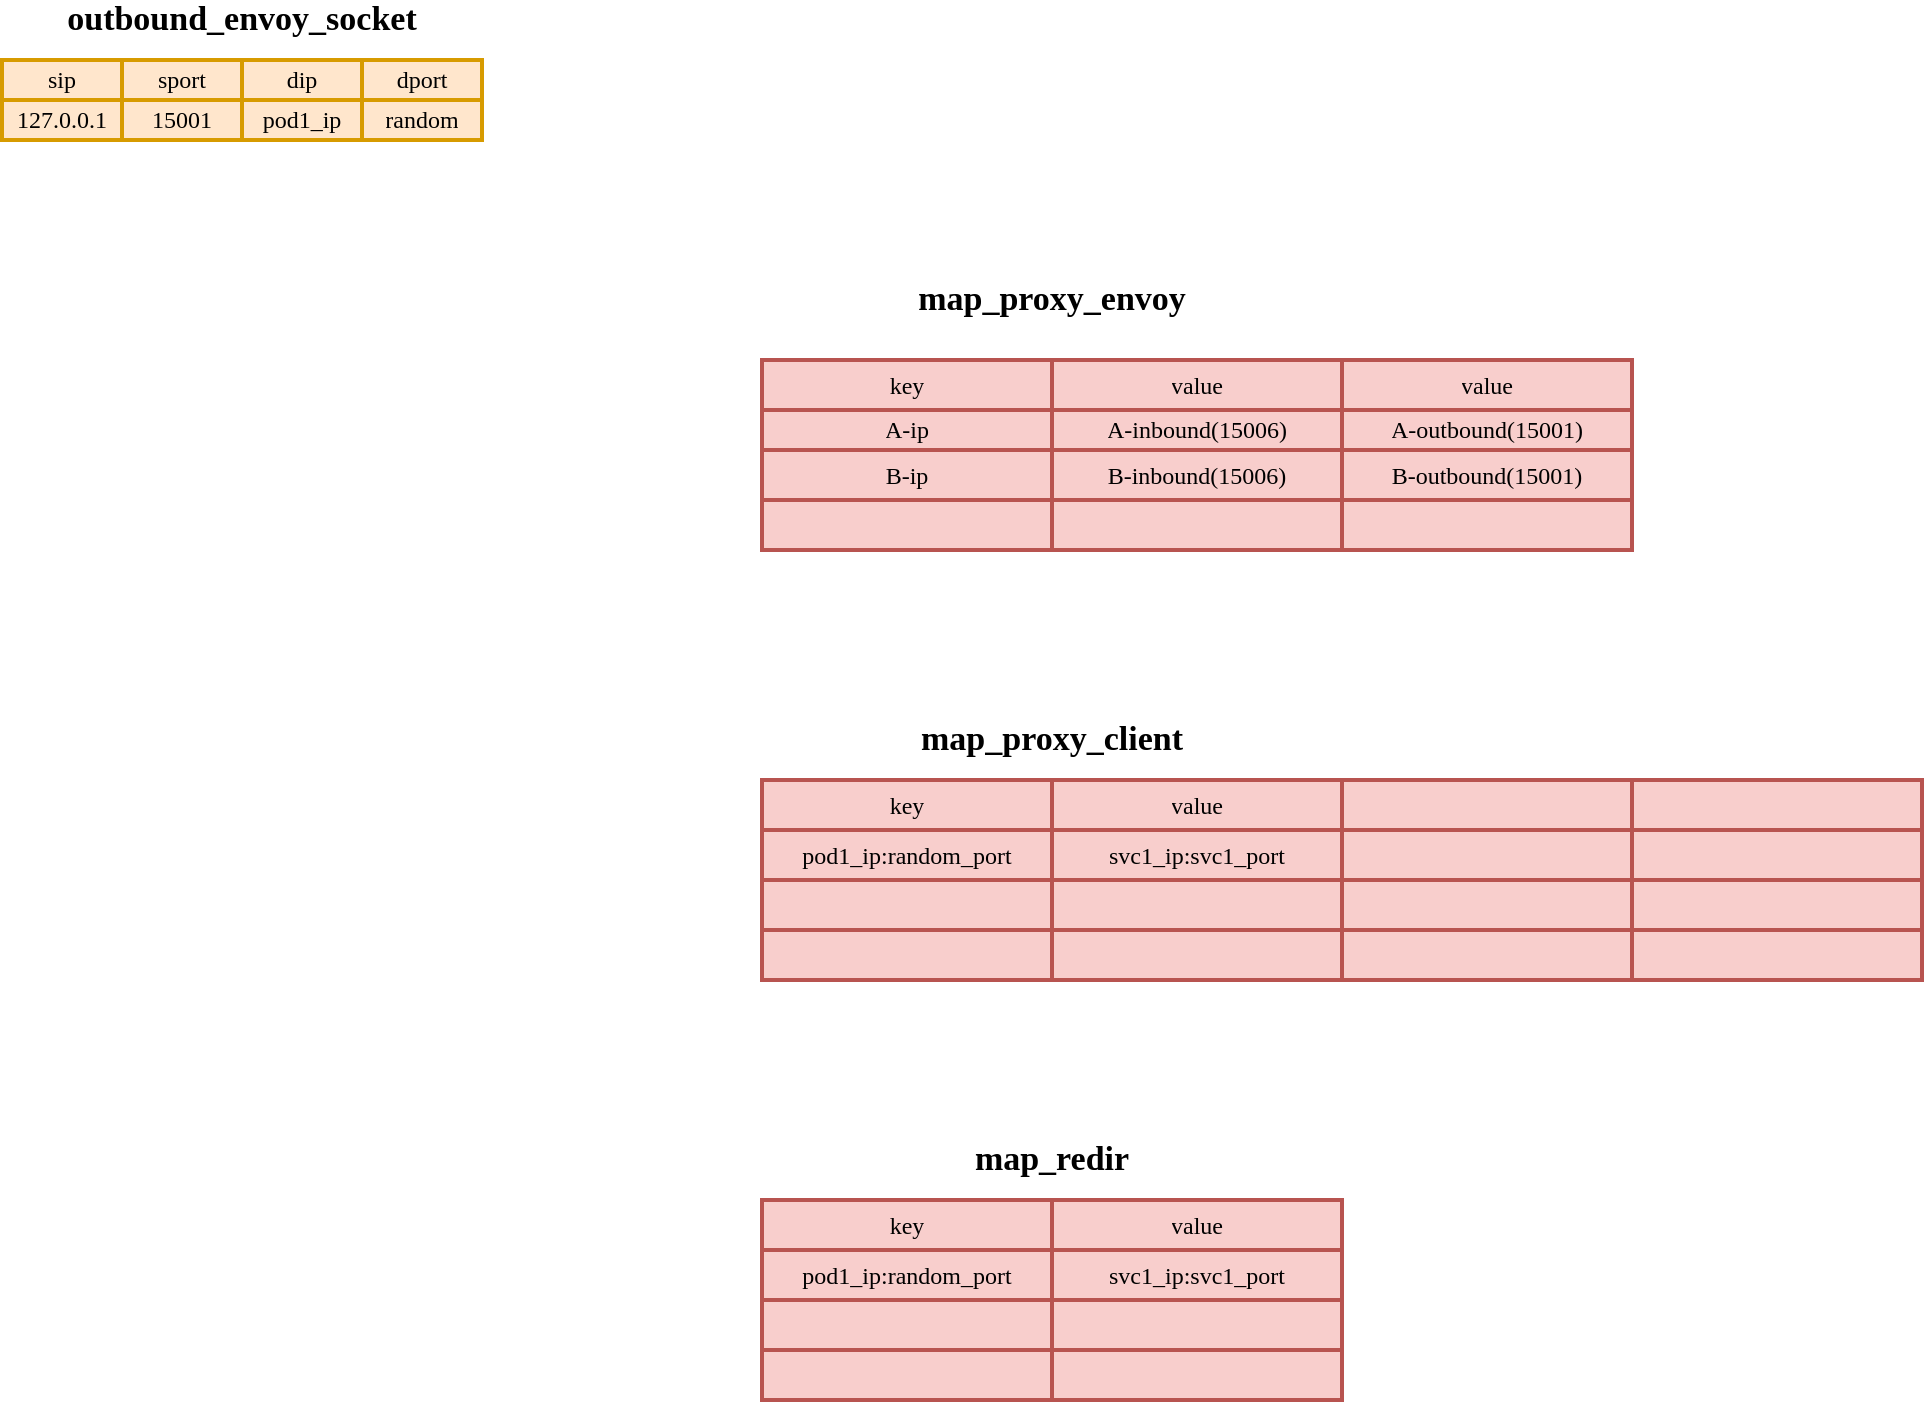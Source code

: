 <mxfile version="14.4.3" type="github">
  <diagram id="oyIVsEGwSwmbp5taU-v1" name="Page-1">
    <mxGraphModel dx="1831" dy="1652" grid="1" gridSize="10" guides="1" tooltips="1" connect="1" arrows="1" fold="1" page="1" pageScale="1" pageWidth="850" pageHeight="1100" math="0" shadow="0">
      <root>
        <mxCell id="0" />
        <mxCell id="1" parent="0" />
        <mxCell id="3p21QEx-onqppgCtMkCT-1" value="" style="shape=table;html=1;whiteSpace=wrap;startSize=0;container=1;collapsible=0;childLayout=tableLayout;fillColor=#f8cecc;strokeColor=#b85450;strokeWidth=2;fontFamily=Comic Sans MS;fontStyle=1" vertex="1" parent="1">
          <mxGeometry x="290" y="-490" width="435" height="95" as="geometry" />
        </mxCell>
        <mxCell id="3p21QEx-onqppgCtMkCT-2" value="" style="shape=partialRectangle;html=1;whiteSpace=wrap;collapsible=0;dropTarget=0;pointerEvents=0;fillColor=none;top=0;left=0;bottom=0;right=0;points=[[0,0.5],[1,0.5]];portConstraint=eastwest;fontFamily=Comic Sans MS;" vertex="1" parent="3p21QEx-onqppgCtMkCT-1">
          <mxGeometry width="435" height="25" as="geometry" />
        </mxCell>
        <mxCell id="3p21QEx-onqppgCtMkCT-3" value="key" style="shape=partialRectangle;html=1;whiteSpace=wrap;connectable=0;overflow=hidden;fillColor=none;top=0;left=0;bottom=0;right=0;fontFamily=Comic Sans MS;" vertex="1" parent="3p21QEx-onqppgCtMkCT-2">
          <mxGeometry width="145" height="25" as="geometry" />
        </mxCell>
        <mxCell id="3p21QEx-onqppgCtMkCT-4" value="value" style="shape=partialRectangle;html=1;whiteSpace=wrap;connectable=0;overflow=hidden;fillColor=none;top=0;left=0;bottom=0;right=0;fontFamily=Comic Sans MS;" vertex="1" parent="3p21QEx-onqppgCtMkCT-2">
          <mxGeometry x="145" width="145" height="25" as="geometry" />
        </mxCell>
        <mxCell id="3p21QEx-onqppgCtMkCT-69" value="value" style="shape=partialRectangle;html=1;whiteSpace=wrap;connectable=0;overflow=hidden;fillColor=none;top=0;left=0;bottom=0;right=0;fontFamily=Comic Sans MS;" vertex="1" parent="3p21QEx-onqppgCtMkCT-2">
          <mxGeometry x="290" width="145" height="25" as="geometry" />
        </mxCell>
        <mxCell id="3p21QEx-onqppgCtMkCT-5" value="" style="shape=partialRectangle;html=1;whiteSpace=wrap;collapsible=0;dropTarget=0;pointerEvents=0;fillColor=none;top=0;left=0;bottom=0;right=0;points=[[0,0.5],[1,0.5]];portConstraint=eastwest;fontFamily=Comic Sans MS;" vertex="1" parent="3p21QEx-onqppgCtMkCT-1">
          <mxGeometry y="25" width="435" height="20" as="geometry" />
        </mxCell>
        <mxCell id="3p21QEx-onqppgCtMkCT-6" value="A-ip" style="shape=partialRectangle;html=1;whiteSpace=wrap;connectable=0;overflow=hidden;fillColor=none;top=0;left=0;bottom=0;right=0;fontFamily=Comic Sans MS;" vertex="1" parent="3p21QEx-onqppgCtMkCT-5">
          <mxGeometry width="145" height="20" as="geometry" />
        </mxCell>
        <mxCell id="3p21QEx-onqppgCtMkCT-7" value="A-inbound(15006)" style="shape=partialRectangle;html=1;whiteSpace=wrap;connectable=0;overflow=hidden;fillColor=none;top=0;left=0;bottom=0;right=0;fontFamily=Comic Sans MS;" vertex="1" parent="3p21QEx-onqppgCtMkCT-5">
          <mxGeometry x="145" width="145" height="20" as="geometry" />
        </mxCell>
        <mxCell id="3p21QEx-onqppgCtMkCT-70" value="A-outbound(15001)" style="shape=partialRectangle;html=1;whiteSpace=wrap;connectable=0;overflow=hidden;fillColor=none;top=0;left=0;bottom=0;right=0;fontFamily=Comic Sans MS;" vertex="1" parent="3p21QEx-onqppgCtMkCT-5">
          <mxGeometry x="290" width="145" height="20" as="geometry" />
        </mxCell>
        <mxCell id="3p21QEx-onqppgCtMkCT-8" value="" style="shape=partialRectangle;html=1;whiteSpace=wrap;collapsible=0;dropTarget=0;pointerEvents=0;fillColor=none;top=0;left=0;bottom=0;right=0;points=[[0,0.5],[1,0.5]];portConstraint=eastwest;fontFamily=Comic Sans MS;" vertex="1" parent="3p21QEx-onqppgCtMkCT-1">
          <mxGeometry y="45" width="435" height="25" as="geometry" />
        </mxCell>
        <mxCell id="3p21QEx-onqppgCtMkCT-9" value="B-ip" style="shape=partialRectangle;html=1;whiteSpace=wrap;connectable=0;overflow=hidden;fillColor=none;top=0;left=0;bottom=0;right=0;fontFamily=Comic Sans MS;" vertex="1" parent="3p21QEx-onqppgCtMkCT-8">
          <mxGeometry width="145" height="25" as="geometry" />
        </mxCell>
        <mxCell id="3p21QEx-onqppgCtMkCT-10" value="B-inbound(15006)" style="shape=partialRectangle;html=1;whiteSpace=wrap;connectable=0;overflow=hidden;fillColor=none;top=0;left=0;bottom=0;right=0;fontFamily=Comic Sans MS;" vertex="1" parent="3p21QEx-onqppgCtMkCT-8">
          <mxGeometry x="145" width="145" height="25" as="geometry" />
        </mxCell>
        <mxCell id="3p21QEx-onqppgCtMkCT-71" value="B-outbound(15001)" style="shape=partialRectangle;html=1;whiteSpace=wrap;connectable=0;overflow=hidden;fillColor=none;top=0;left=0;bottom=0;right=0;fontFamily=Comic Sans MS;" vertex="1" parent="3p21QEx-onqppgCtMkCT-8">
          <mxGeometry x="290" width="145" height="25" as="geometry" />
        </mxCell>
        <mxCell id="3p21QEx-onqppgCtMkCT-11" value="" style="shape=partialRectangle;html=1;whiteSpace=wrap;collapsible=0;dropTarget=0;pointerEvents=0;fillColor=none;top=0;left=0;bottom=0;right=0;points=[[0,0.5],[1,0.5]];portConstraint=eastwest;fontFamily=Comic Sans MS;" vertex="1" parent="3p21QEx-onqppgCtMkCT-1">
          <mxGeometry y="70" width="435" height="25" as="geometry" />
        </mxCell>
        <mxCell id="3p21QEx-onqppgCtMkCT-12" value="" style="shape=partialRectangle;html=1;whiteSpace=wrap;connectable=0;overflow=hidden;fillColor=none;top=0;left=0;bottom=0;right=0;fontFamily=Comic Sans MS;" vertex="1" parent="3p21QEx-onqppgCtMkCT-11">
          <mxGeometry width="145" height="25" as="geometry" />
        </mxCell>
        <mxCell id="3p21QEx-onqppgCtMkCT-13" value="" style="shape=partialRectangle;html=1;whiteSpace=wrap;connectable=0;overflow=hidden;fillColor=none;top=0;left=0;bottom=0;right=0;fontFamily=Comic Sans MS;" vertex="1" parent="3p21QEx-onqppgCtMkCT-11">
          <mxGeometry x="145" width="145" height="25" as="geometry" />
        </mxCell>
        <mxCell id="3p21QEx-onqppgCtMkCT-72" style="shape=partialRectangle;html=1;whiteSpace=wrap;connectable=0;overflow=hidden;fillColor=none;top=0;left=0;bottom=0;right=0;fontFamily=Comic Sans MS;" vertex="1" parent="3p21QEx-onqppgCtMkCT-11">
          <mxGeometry x="290" width="145" height="25" as="geometry" />
        </mxCell>
        <mxCell id="3p21QEx-onqppgCtMkCT-14" value="map_proxy_envoy" style="text;html=1;strokeColor=none;fillColor=none;align=center;verticalAlign=middle;whiteSpace=wrap;rounded=0;shadow=0;sketch=1;fontFamily=Comic Sans MS;fontSize=17;fontStyle=1" vertex="1" parent="1">
          <mxGeometry x="341" y="-530" width="188" height="20" as="geometry" />
        </mxCell>
        <mxCell id="3p21QEx-onqppgCtMkCT-15" value="" style="shape=table;html=1;whiteSpace=wrap;startSize=0;container=1;collapsible=0;childLayout=tableLayout;shadow=0;fillColor=#ffe6cc;strokeColor=#d79b00;strokeWidth=2;rounded=0;sketch=0;fontFamily=Comic Sans MS;fontStyle=0" vertex="1" parent="1">
          <mxGeometry x="-90" y="-640" width="240" height="40" as="geometry" />
        </mxCell>
        <mxCell id="3p21QEx-onqppgCtMkCT-16" value="" style="shape=partialRectangle;html=1;whiteSpace=wrap;collapsible=0;dropTarget=0;pointerEvents=0;fillColor=none;top=0;left=0;bottom=0;right=0;points=[[0,0.5],[1,0.5]];portConstraint=eastwest;fontFamily=Comic Sans MS;" vertex="1" parent="3p21QEx-onqppgCtMkCT-15">
          <mxGeometry width="240" height="20" as="geometry" />
        </mxCell>
        <mxCell id="3p21QEx-onqppgCtMkCT-17" value="sip" style="shape=partialRectangle;html=1;whiteSpace=wrap;connectable=0;overflow=hidden;fillColor=none;top=0;left=0;bottom=0;right=0;fontFamily=Comic Sans MS;" vertex="1" parent="3p21QEx-onqppgCtMkCT-16">
          <mxGeometry width="60" height="20" as="geometry" />
        </mxCell>
        <mxCell id="3p21QEx-onqppgCtMkCT-18" value="sport" style="shape=partialRectangle;html=1;whiteSpace=wrap;connectable=0;overflow=hidden;fillColor=none;top=0;left=0;bottom=0;right=0;fontFamily=Comic Sans MS;" vertex="1" parent="3p21QEx-onqppgCtMkCT-16">
          <mxGeometry x="60" width="60" height="20" as="geometry" />
        </mxCell>
        <mxCell id="3p21QEx-onqppgCtMkCT-19" value="dip" style="shape=partialRectangle;html=1;whiteSpace=wrap;connectable=0;overflow=hidden;fillColor=none;top=0;left=0;bottom=0;right=0;fontFamily=Comic Sans MS;" vertex="1" parent="3p21QEx-onqppgCtMkCT-16">
          <mxGeometry x="120" width="60" height="20" as="geometry" />
        </mxCell>
        <mxCell id="3p21QEx-onqppgCtMkCT-20" value="dport" style="shape=partialRectangle;html=1;whiteSpace=wrap;connectable=0;overflow=hidden;fillColor=none;top=0;left=0;bottom=0;right=0;fontFamily=Comic Sans MS;" vertex="1" parent="3p21QEx-onqppgCtMkCT-16">
          <mxGeometry x="180" width="60" height="20" as="geometry" />
        </mxCell>
        <mxCell id="3p21QEx-onqppgCtMkCT-21" value="" style="shape=partialRectangle;html=1;whiteSpace=wrap;collapsible=0;dropTarget=0;pointerEvents=0;fillColor=none;top=0;left=0;bottom=0;right=0;points=[[0,0.5],[1,0.5]];portConstraint=eastwest;fontFamily=Comic Sans MS;" vertex="1" parent="3p21QEx-onqppgCtMkCT-15">
          <mxGeometry y="20" width="240" height="20" as="geometry" />
        </mxCell>
        <mxCell id="3p21QEx-onqppgCtMkCT-22" value="127.0.0.1" style="shape=partialRectangle;html=1;whiteSpace=wrap;connectable=0;overflow=hidden;fillColor=none;top=0;left=0;bottom=0;right=0;fontFamily=Comic Sans MS;" vertex="1" parent="3p21QEx-onqppgCtMkCT-21">
          <mxGeometry width="60" height="20" as="geometry" />
        </mxCell>
        <mxCell id="3p21QEx-onqppgCtMkCT-23" value="15001" style="shape=partialRectangle;html=1;whiteSpace=wrap;connectable=0;overflow=hidden;fillColor=none;top=0;left=0;bottom=0;right=0;fontFamily=Comic Sans MS;" vertex="1" parent="3p21QEx-onqppgCtMkCT-21">
          <mxGeometry x="60" width="60" height="20" as="geometry" />
        </mxCell>
        <mxCell id="3p21QEx-onqppgCtMkCT-24" value="pod1_ip" style="shape=partialRectangle;html=1;whiteSpace=wrap;connectable=0;overflow=hidden;fillColor=none;top=0;left=0;bottom=0;right=0;fontFamily=Comic Sans MS;" vertex="1" parent="3p21QEx-onqppgCtMkCT-21">
          <mxGeometry x="120" width="60" height="20" as="geometry" />
        </mxCell>
        <mxCell id="3p21QEx-onqppgCtMkCT-25" value="random" style="shape=partialRectangle;html=1;whiteSpace=wrap;connectable=0;overflow=hidden;fillColor=none;top=0;left=0;bottom=0;right=0;fontFamily=Comic Sans MS;" vertex="1" parent="3p21QEx-onqppgCtMkCT-21">
          <mxGeometry x="180" width="60" height="20" as="geometry" />
        </mxCell>
        <mxCell id="3p21QEx-onqppgCtMkCT-26" value="outbound_envoy_socket" style="text;html=1;strokeColor=none;fillColor=none;align=center;verticalAlign=middle;whiteSpace=wrap;rounded=0;shadow=0;sketch=1;fontFamily=Comic Sans MS;fontSize=17;fontStyle=1" vertex="1" parent="1">
          <mxGeometry x="-64" y="-670" width="188" height="20" as="geometry" />
        </mxCell>
        <mxCell id="3p21QEx-onqppgCtMkCT-41" value="" style="shape=table;html=1;whiteSpace=wrap;startSize=0;container=1;collapsible=0;childLayout=tableLayout;fillColor=#f8cecc;strokeColor=#b85450;strokeWidth=2;fontFamily=Comic Sans MS;fontStyle=1" vertex="1" parent="1">
          <mxGeometry x="290" y="-280" width="580" height="100" as="geometry" />
        </mxCell>
        <mxCell id="3p21QEx-onqppgCtMkCT-42" value="" style="shape=partialRectangle;html=1;whiteSpace=wrap;collapsible=0;dropTarget=0;pointerEvents=0;fillColor=none;top=0;left=0;bottom=0;right=0;points=[[0,0.5],[1,0.5]];portConstraint=eastwest;fontFamily=Comic Sans MS;" vertex="1" parent="3p21QEx-onqppgCtMkCT-41">
          <mxGeometry width="580" height="25" as="geometry" />
        </mxCell>
        <mxCell id="3p21QEx-onqppgCtMkCT-43" value="key" style="shape=partialRectangle;html=1;whiteSpace=wrap;connectable=0;overflow=hidden;fillColor=none;top=0;left=0;bottom=0;right=0;fontFamily=Comic Sans MS;" vertex="1" parent="3p21QEx-onqppgCtMkCT-42">
          <mxGeometry width="145" height="25" as="geometry" />
        </mxCell>
        <mxCell id="3p21QEx-onqppgCtMkCT-44" value="value" style="shape=partialRectangle;html=1;whiteSpace=wrap;connectable=0;overflow=hidden;fillColor=none;top=0;left=0;bottom=0;right=0;fontFamily=Comic Sans MS;" vertex="1" parent="3p21QEx-onqppgCtMkCT-42">
          <mxGeometry x="145" width="145" height="25" as="geometry" />
        </mxCell>
        <mxCell id="3p21QEx-onqppgCtMkCT-73" style="shape=partialRectangle;html=1;whiteSpace=wrap;connectable=0;overflow=hidden;fillColor=none;top=0;left=0;bottom=0;right=0;fontFamily=Comic Sans MS;" vertex="1" parent="3p21QEx-onqppgCtMkCT-42">
          <mxGeometry x="290" width="145" height="25" as="geometry" />
        </mxCell>
        <mxCell id="3p21QEx-onqppgCtMkCT-77" style="shape=partialRectangle;html=1;whiteSpace=wrap;connectable=0;overflow=hidden;fillColor=none;top=0;left=0;bottom=0;right=0;fontFamily=Comic Sans MS;" vertex="1" parent="3p21QEx-onqppgCtMkCT-42">
          <mxGeometry x="435" width="145" height="25" as="geometry" />
        </mxCell>
        <mxCell id="3p21QEx-onqppgCtMkCT-45" value="" style="shape=partialRectangle;html=1;whiteSpace=wrap;collapsible=0;dropTarget=0;pointerEvents=0;fillColor=none;top=0;left=0;bottom=0;right=0;points=[[0,0.5],[1,0.5]];portConstraint=eastwest;fontFamily=Comic Sans MS;" vertex="1" parent="3p21QEx-onqppgCtMkCT-41">
          <mxGeometry y="25" width="580" height="25" as="geometry" />
        </mxCell>
        <mxCell id="3p21QEx-onqppgCtMkCT-46" value="pod1_ip:random_port" style="shape=partialRectangle;html=1;whiteSpace=wrap;connectable=0;overflow=hidden;fillColor=none;top=0;left=0;bottom=0;right=0;fontFamily=Comic Sans MS;" vertex="1" parent="3p21QEx-onqppgCtMkCT-45">
          <mxGeometry width="145" height="25" as="geometry" />
        </mxCell>
        <mxCell id="3p21QEx-onqppgCtMkCT-47" value="svc1_ip:svc1_port" style="shape=partialRectangle;html=1;whiteSpace=wrap;connectable=0;overflow=hidden;fillColor=none;top=0;left=0;bottom=0;right=0;fontFamily=Comic Sans MS;" vertex="1" parent="3p21QEx-onqppgCtMkCT-45">
          <mxGeometry x="145" width="145" height="25" as="geometry" />
        </mxCell>
        <mxCell id="3p21QEx-onqppgCtMkCT-74" style="shape=partialRectangle;html=1;whiteSpace=wrap;connectable=0;overflow=hidden;fillColor=none;top=0;left=0;bottom=0;right=0;fontFamily=Comic Sans MS;" vertex="1" parent="3p21QEx-onqppgCtMkCT-45">
          <mxGeometry x="290" width="145" height="25" as="geometry" />
        </mxCell>
        <mxCell id="3p21QEx-onqppgCtMkCT-78" style="shape=partialRectangle;html=1;whiteSpace=wrap;connectable=0;overflow=hidden;fillColor=none;top=0;left=0;bottom=0;right=0;fontFamily=Comic Sans MS;" vertex="1" parent="3p21QEx-onqppgCtMkCT-45">
          <mxGeometry x="435" width="145" height="25" as="geometry" />
        </mxCell>
        <mxCell id="3p21QEx-onqppgCtMkCT-48" value="" style="shape=partialRectangle;html=1;whiteSpace=wrap;collapsible=0;dropTarget=0;pointerEvents=0;fillColor=none;top=0;left=0;bottom=0;right=0;points=[[0,0.5],[1,0.5]];portConstraint=eastwest;fontFamily=Comic Sans MS;" vertex="1" parent="3p21QEx-onqppgCtMkCT-41">
          <mxGeometry y="50" width="580" height="25" as="geometry" />
        </mxCell>
        <mxCell id="3p21QEx-onqppgCtMkCT-49" value="" style="shape=partialRectangle;html=1;whiteSpace=wrap;connectable=0;overflow=hidden;fillColor=none;top=0;left=0;bottom=0;right=0;fontFamily=Comic Sans MS;" vertex="1" parent="3p21QEx-onqppgCtMkCT-48">
          <mxGeometry width="145" height="25" as="geometry" />
        </mxCell>
        <mxCell id="3p21QEx-onqppgCtMkCT-50" value="" style="shape=partialRectangle;html=1;whiteSpace=wrap;connectable=0;overflow=hidden;fillColor=none;top=0;left=0;bottom=0;right=0;fontFamily=Comic Sans MS;" vertex="1" parent="3p21QEx-onqppgCtMkCT-48">
          <mxGeometry x="145" width="145" height="25" as="geometry" />
        </mxCell>
        <mxCell id="3p21QEx-onqppgCtMkCT-75" style="shape=partialRectangle;html=1;whiteSpace=wrap;connectable=0;overflow=hidden;fillColor=none;top=0;left=0;bottom=0;right=0;fontFamily=Comic Sans MS;" vertex="1" parent="3p21QEx-onqppgCtMkCT-48">
          <mxGeometry x="290" width="145" height="25" as="geometry" />
        </mxCell>
        <mxCell id="3p21QEx-onqppgCtMkCT-79" style="shape=partialRectangle;html=1;whiteSpace=wrap;connectable=0;overflow=hidden;fillColor=none;top=0;left=0;bottom=0;right=0;fontFamily=Comic Sans MS;" vertex="1" parent="3p21QEx-onqppgCtMkCT-48">
          <mxGeometry x="435" width="145" height="25" as="geometry" />
        </mxCell>
        <mxCell id="3p21QEx-onqppgCtMkCT-51" value="" style="shape=partialRectangle;html=1;whiteSpace=wrap;collapsible=0;dropTarget=0;pointerEvents=0;fillColor=none;top=0;left=0;bottom=0;right=0;points=[[0,0.5],[1,0.5]];portConstraint=eastwest;fontFamily=Comic Sans MS;" vertex="1" parent="3p21QEx-onqppgCtMkCT-41">
          <mxGeometry y="75" width="580" height="25" as="geometry" />
        </mxCell>
        <mxCell id="3p21QEx-onqppgCtMkCT-52" value="" style="shape=partialRectangle;html=1;whiteSpace=wrap;connectable=0;overflow=hidden;fillColor=none;top=0;left=0;bottom=0;right=0;fontFamily=Comic Sans MS;" vertex="1" parent="3p21QEx-onqppgCtMkCT-51">
          <mxGeometry width="145" height="25" as="geometry" />
        </mxCell>
        <mxCell id="3p21QEx-onqppgCtMkCT-53" value="" style="shape=partialRectangle;html=1;whiteSpace=wrap;connectable=0;overflow=hidden;fillColor=none;top=0;left=0;bottom=0;right=0;fontFamily=Comic Sans MS;" vertex="1" parent="3p21QEx-onqppgCtMkCT-51">
          <mxGeometry x="145" width="145" height="25" as="geometry" />
        </mxCell>
        <mxCell id="3p21QEx-onqppgCtMkCT-76" style="shape=partialRectangle;html=1;whiteSpace=wrap;connectable=0;overflow=hidden;fillColor=none;top=0;left=0;bottom=0;right=0;fontFamily=Comic Sans MS;" vertex="1" parent="3p21QEx-onqppgCtMkCT-51">
          <mxGeometry x="290" width="145" height="25" as="geometry" />
        </mxCell>
        <mxCell id="3p21QEx-onqppgCtMkCT-80" style="shape=partialRectangle;html=1;whiteSpace=wrap;connectable=0;overflow=hidden;fillColor=none;top=0;left=0;bottom=0;right=0;fontFamily=Comic Sans MS;" vertex="1" parent="3p21QEx-onqppgCtMkCT-51">
          <mxGeometry x="435" width="145" height="25" as="geometry" />
        </mxCell>
        <mxCell id="3p21QEx-onqppgCtMkCT-54" value="map_proxy_client" style="text;html=1;strokeColor=none;fillColor=none;align=center;verticalAlign=middle;whiteSpace=wrap;rounded=0;shadow=0;sketch=1;fontFamily=Comic Sans MS;fontSize=17;fontStyle=1" vertex="1" parent="1">
          <mxGeometry x="341" y="-310" width="188" height="20" as="geometry" />
        </mxCell>
        <mxCell id="3p21QEx-onqppgCtMkCT-55" value="" style="shape=table;html=1;whiteSpace=wrap;startSize=0;container=1;collapsible=0;childLayout=tableLayout;fillColor=#f8cecc;strokeColor=#b85450;strokeWidth=2;fontFamily=Comic Sans MS;fontStyle=1" vertex="1" parent="1">
          <mxGeometry x="290" y="-70" width="290" height="100" as="geometry" />
        </mxCell>
        <mxCell id="3p21QEx-onqppgCtMkCT-56" value="" style="shape=partialRectangle;html=1;whiteSpace=wrap;collapsible=0;dropTarget=0;pointerEvents=0;fillColor=none;top=0;left=0;bottom=0;right=0;points=[[0,0.5],[1,0.5]];portConstraint=eastwest;fontFamily=Comic Sans MS;" vertex="1" parent="3p21QEx-onqppgCtMkCT-55">
          <mxGeometry width="290" height="25" as="geometry" />
        </mxCell>
        <mxCell id="3p21QEx-onqppgCtMkCT-57" value="key" style="shape=partialRectangle;html=1;whiteSpace=wrap;connectable=0;overflow=hidden;fillColor=none;top=0;left=0;bottom=0;right=0;fontFamily=Comic Sans MS;" vertex="1" parent="3p21QEx-onqppgCtMkCT-56">
          <mxGeometry width="145" height="25" as="geometry" />
        </mxCell>
        <mxCell id="3p21QEx-onqppgCtMkCT-58" value="value" style="shape=partialRectangle;html=1;whiteSpace=wrap;connectable=0;overflow=hidden;fillColor=none;top=0;left=0;bottom=0;right=0;fontFamily=Comic Sans MS;" vertex="1" parent="3p21QEx-onqppgCtMkCT-56">
          <mxGeometry x="145" width="145" height="25" as="geometry" />
        </mxCell>
        <mxCell id="3p21QEx-onqppgCtMkCT-59" value="" style="shape=partialRectangle;html=1;whiteSpace=wrap;collapsible=0;dropTarget=0;pointerEvents=0;fillColor=none;top=0;left=0;bottom=0;right=0;points=[[0,0.5],[1,0.5]];portConstraint=eastwest;fontFamily=Comic Sans MS;" vertex="1" parent="3p21QEx-onqppgCtMkCT-55">
          <mxGeometry y="25" width="290" height="25" as="geometry" />
        </mxCell>
        <mxCell id="3p21QEx-onqppgCtMkCT-60" value="pod1_ip:random_port" style="shape=partialRectangle;html=1;whiteSpace=wrap;connectable=0;overflow=hidden;fillColor=none;top=0;left=0;bottom=0;right=0;fontFamily=Comic Sans MS;" vertex="1" parent="3p21QEx-onqppgCtMkCT-59">
          <mxGeometry width="145" height="25" as="geometry" />
        </mxCell>
        <mxCell id="3p21QEx-onqppgCtMkCT-61" value="svc1_ip:svc1_port" style="shape=partialRectangle;html=1;whiteSpace=wrap;connectable=0;overflow=hidden;fillColor=none;top=0;left=0;bottom=0;right=0;fontFamily=Comic Sans MS;" vertex="1" parent="3p21QEx-onqppgCtMkCT-59">
          <mxGeometry x="145" width="145" height="25" as="geometry" />
        </mxCell>
        <mxCell id="3p21QEx-onqppgCtMkCT-62" value="" style="shape=partialRectangle;html=1;whiteSpace=wrap;collapsible=0;dropTarget=0;pointerEvents=0;fillColor=none;top=0;left=0;bottom=0;right=0;points=[[0,0.5],[1,0.5]];portConstraint=eastwest;fontFamily=Comic Sans MS;" vertex="1" parent="3p21QEx-onqppgCtMkCT-55">
          <mxGeometry y="50" width="290" height="25" as="geometry" />
        </mxCell>
        <mxCell id="3p21QEx-onqppgCtMkCT-63" value="" style="shape=partialRectangle;html=1;whiteSpace=wrap;connectable=0;overflow=hidden;fillColor=none;top=0;left=0;bottom=0;right=0;fontFamily=Comic Sans MS;" vertex="1" parent="3p21QEx-onqppgCtMkCT-62">
          <mxGeometry width="145" height="25" as="geometry" />
        </mxCell>
        <mxCell id="3p21QEx-onqppgCtMkCT-64" value="" style="shape=partialRectangle;html=1;whiteSpace=wrap;connectable=0;overflow=hidden;fillColor=none;top=0;left=0;bottom=0;right=0;fontFamily=Comic Sans MS;" vertex="1" parent="3p21QEx-onqppgCtMkCT-62">
          <mxGeometry x="145" width="145" height="25" as="geometry" />
        </mxCell>
        <mxCell id="3p21QEx-onqppgCtMkCT-65" value="" style="shape=partialRectangle;html=1;whiteSpace=wrap;collapsible=0;dropTarget=0;pointerEvents=0;fillColor=none;top=0;left=0;bottom=0;right=0;points=[[0,0.5],[1,0.5]];portConstraint=eastwest;fontFamily=Comic Sans MS;" vertex="1" parent="3p21QEx-onqppgCtMkCT-55">
          <mxGeometry y="75" width="290" height="25" as="geometry" />
        </mxCell>
        <mxCell id="3p21QEx-onqppgCtMkCT-66" value="" style="shape=partialRectangle;html=1;whiteSpace=wrap;connectable=0;overflow=hidden;fillColor=none;top=0;left=0;bottom=0;right=0;fontFamily=Comic Sans MS;" vertex="1" parent="3p21QEx-onqppgCtMkCT-65">
          <mxGeometry width="145" height="25" as="geometry" />
        </mxCell>
        <mxCell id="3p21QEx-onqppgCtMkCT-67" value="" style="shape=partialRectangle;html=1;whiteSpace=wrap;connectable=0;overflow=hidden;fillColor=none;top=0;left=0;bottom=0;right=0;fontFamily=Comic Sans MS;" vertex="1" parent="3p21QEx-onqppgCtMkCT-65">
          <mxGeometry x="145" width="145" height="25" as="geometry" />
        </mxCell>
        <mxCell id="3p21QEx-onqppgCtMkCT-68" value="map_redir" style="text;html=1;strokeColor=none;fillColor=none;align=center;verticalAlign=middle;whiteSpace=wrap;rounded=0;shadow=0;sketch=1;fontFamily=Comic Sans MS;fontSize=17;fontStyle=1" vertex="1" parent="1">
          <mxGeometry x="341" y="-100" width="188" height="20" as="geometry" />
        </mxCell>
      </root>
    </mxGraphModel>
  </diagram>
</mxfile>
